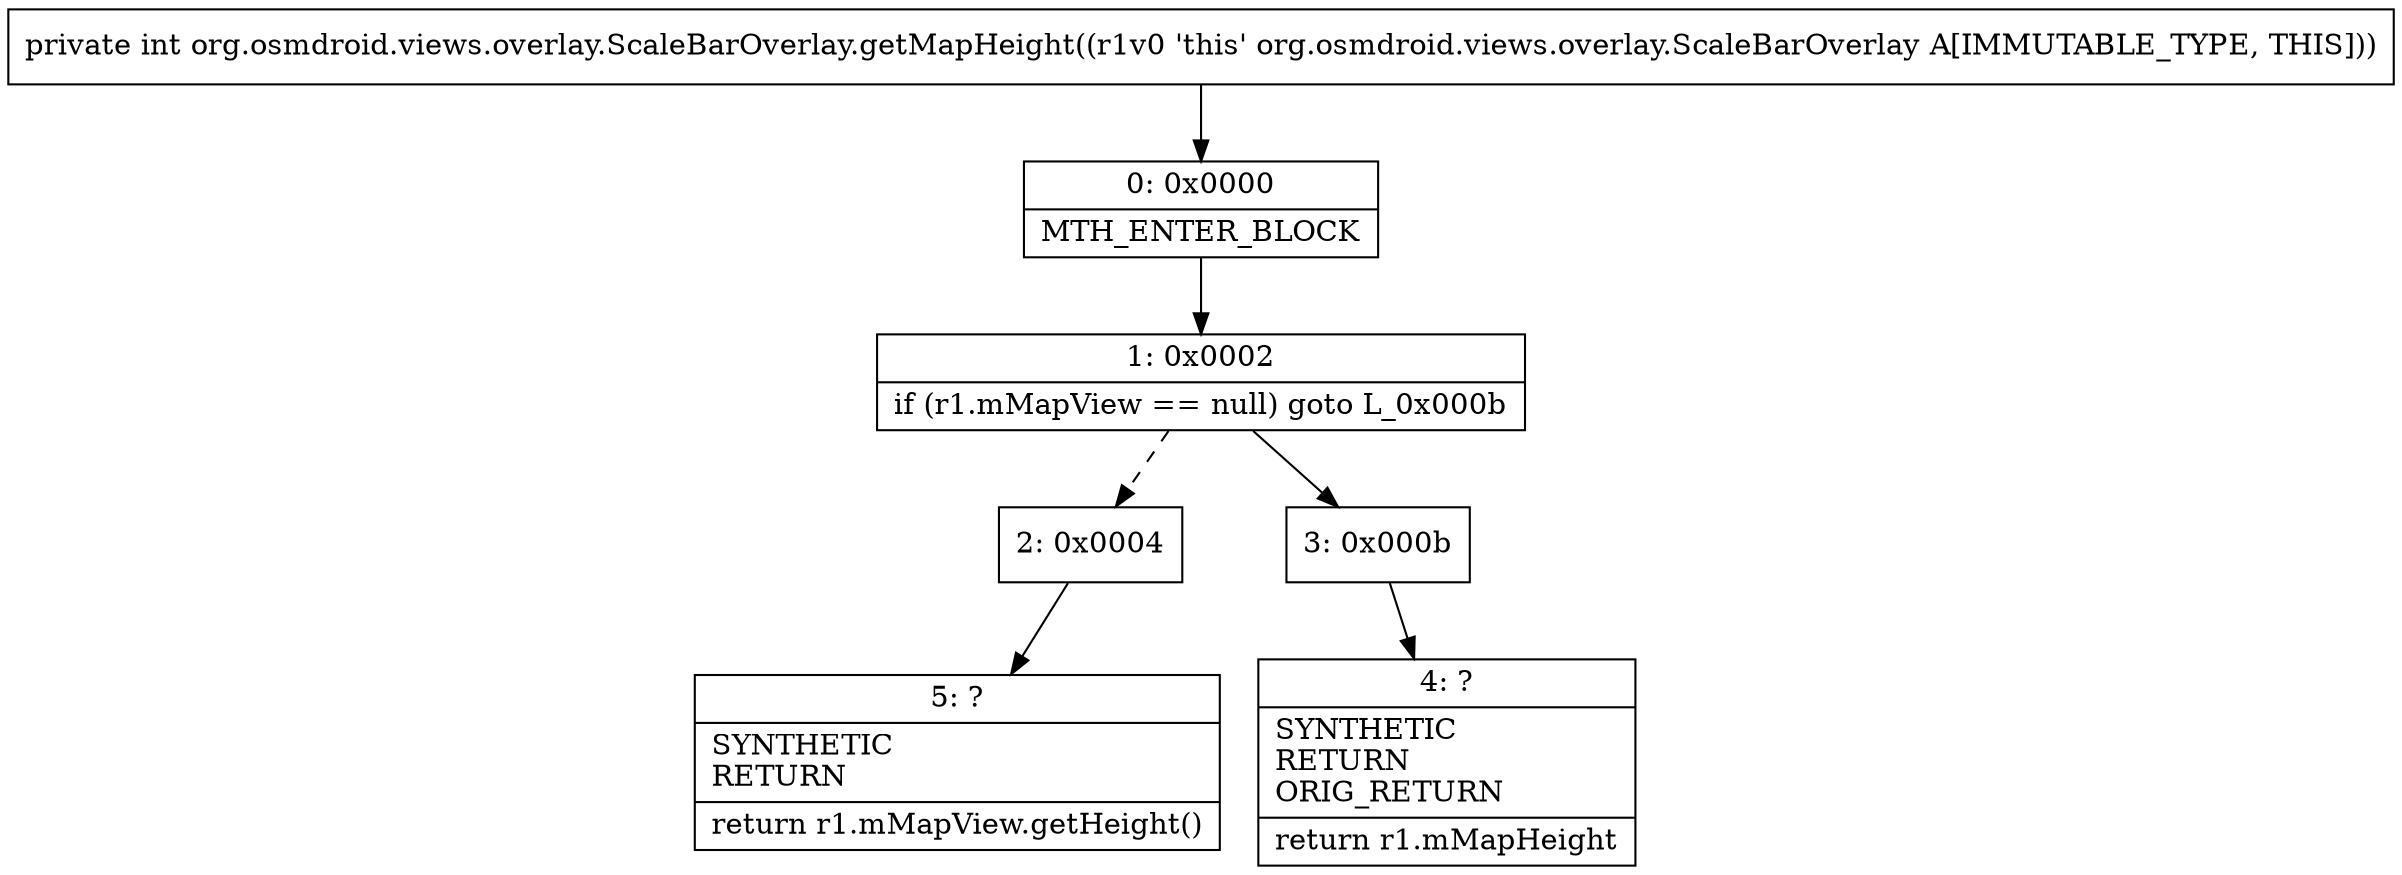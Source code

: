 digraph "CFG fororg.osmdroid.views.overlay.ScaleBarOverlay.getMapHeight()I" {
Node_0 [shape=record,label="{0\:\ 0x0000|MTH_ENTER_BLOCK\l}"];
Node_1 [shape=record,label="{1\:\ 0x0002|if (r1.mMapView == null) goto L_0x000b\l}"];
Node_2 [shape=record,label="{2\:\ 0x0004}"];
Node_3 [shape=record,label="{3\:\ 0x000b}"];
Node_4 [shape=record,label="{4\:\ ?|SYNTHETIC\lRETURN\lORIG_RETURN\l|return r1.mMapHeight\l}"];
Node_5 [shape=record,label="{5\:\ ?|SYNTHETIC\lRETURN\l|return r1.mMapView.getHeight()\l}"];
MethodNode[shape=record,label="{private int org.osmdroid.views.overlay.ScaleBarOverlay.getMapHeight((r1v0 'this' org.osmdroid.views.overlay.ScaleBarOverlay A[IMMUTABLE_TYPE, THIS])) }"];
MethodNode -> Node_0;
Node_0 -> Node_1;
Node_1 -> Node_2[style=dashed];
Node_1 -> Node_3;
Node_2 -> Node_5;
Node_3 -> Node_4;
}

